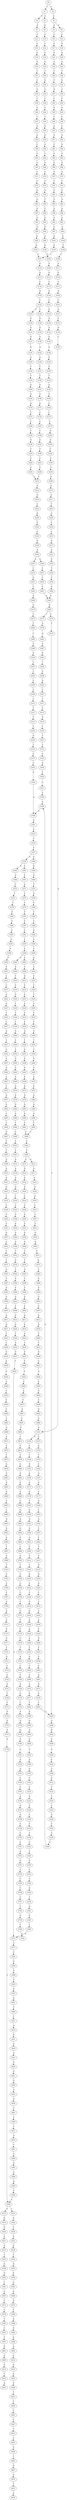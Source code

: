 strict digraph  {
	S0 -> S1 [ label = T ];
	S0 -> S2 [ label = C ];
	S1 -> S3 [ label = A ];
	S1 -> S4 [ label = G ];
	S2 -> S5 [ label = A ];
	S3 -> S6 [ label = G ];
	S4 -> S7 [ label = A ];
	S5 -> S8 [ label = G ];
	S5 -> S9 [ label = A ];
	S6 -> S10 [ label = C ];
	S7 -> S11 [ label = C ];
	S8 -> S12 [ label = C ];
	S9 -> S13 [ label = C ];
	S10 -> S14 [ label = C ];
	S11 -> S15 [ label = C ];
	S12 -> S16 [ label = G ];
	S13 -> S17 [ label = C ];
	S14 -> S18 [ label = G ];
	S15 -> S19 [ label = G ];
	S16 -> S20 [ label = G ];
	S17 -> S21 [ label = A ];
	S18 -> S22 [ label = G ];
	S19 -> S23 [ label = G ];
	S20 -> S24 [ label = G ];
	S21 -> S25 [ label = G ];
	S22 -> S26 [ label = T ];
	S23 -> S27 [ label = T ];
	S24 -> S28 [ label = T ];
	S25 -> S29 [ label = T ];
	S26 -> S30 [ label = G ];
	S27 -> S31 [ label = C ];
	S28 -> S32 [ label = G ];
	S29 -> S33 [ label = C ];
	S30 -> S34 [ label = A ];
	S31 -> S35 [ label = G ];
	S32 -> S36 [ label = C ];
	S33 -> S37 [ label = G ];
	S34 -> S38 [ label = C ];
	S35 -> S39 [ label = C ];
	S36 -> S40 [ label = C ];
	S37 -> S41 [ label = C ];
	S38 -> S42 [ label = G ];
	S39 -> S43 [ label = G ];
	S40 -> S44 [ label = G ];
	S41 -> S45 [ label = G ];
	S42 -> S46 [ label = T ];
	S43 -> S47 [ label = T ];
	S44 -> S48 [ label = C ];
	S45 -> S49 [ label = C ];
	S46 -> S50 [ label = G ];
	S47 -> S51 [ label = A ];
	S48 -> S52 [ label = C ];
	S49 -> S53 [ label = A ];
	S50 -> S54 [ label = G ];
	S51 -> S55 [ label = G ];
	S52 -> S56 [ label = G ];
	S53 -> S57 [ label = G ];
	S54 -> S58 [ label = G ];
	S55 -> S59 [ label = C ];
	S56 -> S60 [ label = G ];
	S57 -> S61 [ label = C ];
	S58 -> S62 [ label = T ];
	S59 -> S63 [ label = C ];
	S60 -> S64 [ label = T ];
	S61 -> S65 [ label = C ];
	S62 -> S66 [ label = A ];
	S63 -> S67 [ label = G ];
	S64 -> S68 [ label = G ];
	S65 -> S69 [ label = G ];
	S66 -> S70 [ label = C ];
	S67 -> S71 [ label = C ];
	S68 -> S72 [ label = G ];
	S69 -> S73 [ label = G ];
	S70 -> S74 [ label = T ];
	S71 -> S75 [ label = T ];
	S72 -> S76 [ label = T ];
	S73 -> S77 [ label = T ];
	S74 -> S78 [ label = A ];
	S75 -> S79 [ label = G ];
	S76 -> S80 [ label = G ];
	S77 -> S81 [ label = G ];
	S78 -> S82 [ label = T ];
	S79 -> S83 [ label = G ];
	S80 -> S84 [ label = G ];
	S81 -> S85 [ label = G ];
	S82 -> S86 [ label = T ];
	S83 -> S87 [ label = A ];
	S84 -> S88 [ label = A ];
	S85 -> S89 [ label = A ];
	S86 -> S90 [ label = G ];
	S87 -> S91 [ label = A ];
	S88 -> S92 [ label = A ];
	S89 -> S93 [ label = A ];
	S90 -> S94 [ label = G ];
	S91 -> S95 [ label = G ];
	S92 -> S96 [ label = C ];
	S93 -> S97 [ label = G ];
	S94 -> S98 [ label = A ];
	S95 -> S99 [ label = A ];
	S96 -> S100 [ label = C ];
	S97 -> S101 [ label = A ];
	S98 -> S102 [ label = A ];
	S99 -> S103 [ label = A ];
	S100 -> S104 [ label = T ];
	S101 -> S105 [ label = A ];
	S102 -> S106 [ label = C ];
	S103 -> S107 [ label = C ];
	S104 -> S108 [ label = C ];
	S105 -> S107 [ label = C ];
	S106 -> S109 [ label = G ];
	S107 -> S110 [ label = G ];
	S108 -> S111 [ label = G ];
	S109 -> S112 [ label = G ];
	S110 -> S113 [ label = G ];
	S111 -> S114 [ label = G ];
	S112 -> S115 [ label = T ];
	S113 -> S116 [ label = C ];
	S114 -> S117 [ label = C ];
	S115 -> S118 [ label = A ];
	S116 -> S119 [ label = A ];
	S117 -> S120 [ label = A ];
	S118 -> S121 [ label = C ];
	S119 -> S122 [ label = C ];
	S120 -> S123 [ label = C ];
	S121 -> S124 [ label = G ];
	S122 -> S125 [ label = C ];
	S122 -> S126 [ label = T ];
	S123 -> S127 [ label = G ];
	S124 -> S128 [ label = A ];
	S125 -> S129 [ label = G ];
	S126 -> S130 [ label = G ];
	S127 -> S131 [ label = C ];
	S128 -> S132 [ label = A ];
	S129 -> S133 [ label = G ];
	S130 -> S134 [ label = G ];
	S131 -> S135 [ label = G ];
	S132 -> S136 [ label = G ];
	S133 -> S137 [ label = G ];
	S134 -> S138 [ label = G ];
	S135 -> S139 [ label = C ];
	S136 -> S140 [ label = A ];
	S137 -> S141 [ label = A ];
	S138 -> S142 [ label = A ];
	S139 -> S143 [ label = G ];
	S140 -> S144 [ label = A ];
	S141 -> S145 [ label = A ];
	S142 -> S146 [ label = A ];
	S143 -> S147 [ label = C ];
	S143 -> S148 [ label = G ];
	S144 -> S149 [ label = G ];
	S145 -> S150 [ label = T ];
	S146 -> S151 [ label = C ];
	S147 -> S152 [ label = G ];
	S148 -> S153 [ label = C ];
	S149 -> S154 [ label = T ];
	S150 -> S155 [ label = T ];
	S151 -> S156 [ label = T ];
	S152 -> S157 [ label = T ];
	S153 -> S158 [ label = T ];
	S154 -> S159 [ label = G ];
	S155 -> S160 [ label = G ];
	S156 -> S161 [ label = G ];
	S157 -> S162 [ label = C ];
	S158 -> S163 [ label = G ];
	S159 -> S164 [ label = T ];
	S160 -> S165 [ label = A ];
	S161 -> S166 [ label = G ];
	S162 -> S167 [ label = G ];
	S163 -> S168 [ label = G ];
	S164 -> S169 [ label = C ];
	S165 -> S170 [ label = A ];
	S166 -> S171 [ label = A ];
	S167 -> S172 [ label = A ];
	S168 -> S173 [ label = A ];
	S169 -> S174 [ label = C ];
	S170 -> S175 [ label = C ];
	S171 -> S176 [ label = C ];
	S172 -> S177 [ label = C ];
	S173 -> S178 [ label = A ];
	S174 -> S179 [ label = T ];
	S175 -> S180 [ label = C ];
	S176 -> S181 [ label = C ];
	S177 -> S182 [ label = G ];
	S178 -> S183 [ label = T ];
	S179 -> S184 [ label = G ];
	S180 -> S185 [ label = C ];
	S181 -> S186 [ label = C ];
	S182 -> S187 [ label = C ];
	S183 -> S188 [ label = G ];
	S184 -> S189 [ label = G ];
	S185 -> S190 [ label = G ];
	S186 -> S191 [ label = G ];
	S187 -> S192 [ label = G ];
	S188 -> S193 [ label = G ];
	S189 -> S194 [ label = C ];
	S190 -> S195 [ label = T ];
	S191 -> S196 [ label = T ];
	S192 -> S197 [ label = C ];
	S193 -> S198 [ label = G ];
	S194 -> S199 [ label = C ];
	S195 -> S200 [ label = C ];
	S196 -> S201 [ label = C ];
	S197 -> S202 [ label = C ];
	S198 -> S203 [ label = G ];
	S199 -> S204 [ label = T ];
	S200 -> S205 [ label = T ];
	S201 -> S206 [ label = T ];
	S202 -> S207 [ label = T ];
	S203 -> S208 [ label = T ];
	S204 -> S209 [ label = G ];
	S205 -> S210 [ label = C ];
	S206 -> S210 [ label = C ];
	S207 -> S211 [ label = C ];
	S208 -> S212 [ label = C ];
	S209 -> S213 [ label = G ];
	S210 -> S214 [ label = G ];
	S211 -> S215 [ label = G ];
	S212 -> S216 [ label = C ];
	S213 -> S217 [ label = G ];
	S214 -> S218 [ label = G ];
	S215 -> S219 [ label = G ];
	S216 -> S220 [ label = G ];
	S217 -> S221 [ label = T ];
	S218 -> S222 [ label = C ];
	S219 -> S223 [ label = G ];
	S220 -> S224 [ label = C ];
	S221 -> S225 [ label = C ];
	S222 -> S226 [ label = A ];
	S223 -> S227 [ label = C ];
	S224 -> S228 [ label = C ];
	S225 -> S229 [ label = C ];
	S226 -> S230 [ label = C ];
	S227 -> S231 [ label = T ];
	S228 -> S232 [ label = G ];
	S229 -> S233 [ label = C ];
	S230 -> S234 [ label = C ];
	S231 -> S235 [ label = C ];
	S232 -> S236 [ label = G ];
	S233 -> S237 [ label = G ];
	S234 -> S238 [ label = G ];
	S235 -> S239 [ label = A ];
	S236 -> S240 [ label = A ];
	S237 -> S241 [ label = A ];
	S238 -> S242 [ label = A ];
	S239 -> S243 [ label = C ];
	S240 -> S244 [ label = A ];
	S241 -> S245 [ label = G ];
	S242 -> S246 [ label = G ];
	S242 -> S247 [ label = A ];
	S243 -> S248 [ label = G ];
	S244 -> S249 [ label = C ];
	S245 -> S250 [ label = T ];
	S246 -> S251 [ label = T ];
	S247 -> S252 [ label = T ];
	S248 -> S253 [ label = T ];
	S249 -> S254 [ label = T ];
	S250 -> S255 [ label = C ];
	S251 -> S256 [ label = C ];
	S252 -> S257 [ label = G ];
	S253 -> S258 [ label = C ];
	S254 -> S259 [ label = G ];
	S255 -> S260 [ label = C ];
	S256 -> S261 [ label = C ];
	S257 -> S262 [ label = T ];
	S258 -> S263 [ label = C ];
	S259 -> S264 [ label = C ];
	S260 -> S265 [ label = A ];
	S261 -> S265 [ label = A ];
	S262 -> S266 [ label = A ];
	S263 -> S267 [ label = A ];
	S264 -> S268 [ label = A ];
	S265 -> S269 [ label = G ];
	S266 -> S270 [ label = G ];
	S267 -> S271 [ label = G ];
	S268 -> S272 [ label = A ];
	S269 -> S273 [ label = T ];
	S269 -> S274 [ label = C ];
	S270 -> S275 [ label = T ];
	S271 -> S276 [ label = C ];
	S272 -> S277 [ label = C ];
	S273 -> S278 [ label = A ];
	S274 -> S279 [ label = T ];
	S275 -> S280 [ label = T ];
	S276 -> S281 [ label = T ];
	S277 -> S282 [ label = C ];
	S278 -> S283 [ label = G ];
	S279 -> S284 [ label = T ];
	S280 -> S285 [ label = T ];
	S281 -> S284 [ label = T ];
	S282 -> S286 [ label = A ];
	S283 -> S287 [ label = G ];
	S284 -> S288 [ label = C ];
	S285 -> S289 [ label = C ];
	S286 -> S290 [ label = G ];
	S287 -> S291 [ label = G ];
	S288 -> S292 [ label = A ];
	S289 -> S293 [ label = A ];
	S290 -> S294 [ label = A ];
	S291 -> S295 [ label = T ];
	S292 -> S296 [ label = C ];
	S293 -> S297 [ label = C ];
	S294 -> S298 [ label = A ];
	S295 -> S299 [ label = C ];
	S296 -> S300 [ label = G ];
	S297 -> S301 [ label = T ];
	S298 -> S302 [ label = C ];
	S299 -> S303 [ label = A ];
	S300 -> S304 [ label = C ];
	S301 -> S305 [ label = C ];
	S302 -> S306 [ label = A ];
	S303 -> S307 [ label = C ];
	S304 -> S308 [ label = C ];
	S305 -> S309 [ label = C ];
	S306 -> S310 [ label = G ];
	S307 -> S311 [ label = T ];
	S308 -> S312 [ label = C ];
	S309 -> S313 [ label = T ];
	S310 -> S314 [ label = C ];
	S311 -> S315 [ label = C ];
	S312 -> S316 [ label = T ];
	S313 -> S317 [ label = T ];
	S314 -> S318 [ label = C ];
	S315 -> S319 [ label = G ];
	S316 -> S320 [ label = T ];
	S317 -> S321 [ label = T ];
	S318 -> S322 [ label = G ];
	S319 -> S323 [ label = C ];
	S320 -> S324 [ label = C ];
	S321 -> S325 [ label = C ];
	S322 -> S326 [ label = T ];
	S323 -> S327 [ label = T ];
	S324 -> S328 [ label = A ];
	S325 -> S329 [ label = A ];
	S326 -> S330 [ label = C ];
	S327 -> S331 [ label = T ];
	S328 -> S332 [ label = T ];
	S329 -> S333 [ label = T ];
	S330 -> S334 [ label = C ];
	S331 -> S335 [ label = C ];
	S332 -> S336 [ label = C ];
	S333 -> S337 [ label = C ];
	S334 -> S338 [ label = T ];
	S335 -> S339 [ label = A ];
	S336 -> S340 [ label = C ];
	S337 -> S341 [ label = C ];
	S338 -> S342 [ label = C ];
	S339 -> S343 [ label = T ];
	S340 -> S344 [ label = A ];
	S341 -> S345 [ label = A ];
	S342 -> S346 [ label = T ];
	S343 -> S347 [ label = C ];
	S344 -> S348 [ label = G ];
	S345 -> S348 [ label = G ];
	S346 -> S349 [ label = G ];
	S347 -> S350 [ label = C ];
	S348 -> S351 [ label = A ];
	S349 -> S352 [ label = T ];
	S350 -> S344 [ label = A ];
	S351 -> S353 [ label = A ];
	S352 -> S354 [ label = C ];
	S353 -> S355 [ label = C ];
	S354 -> S356 [ label = G ];
	S355 -> S357 [ label = C ];
	S356 -> S358 [ label = T ];
	S357 -> S359 [ label = A ];
	S357 -> S360 [ label = G ];
	S358 -> S361 [ label = G ];
	S359 -> S362 [ label = G ];
	S359 -> S363 [ label = C ];
	S360 -> S364 [ label = G ];
	S361 -> S365 [ label = G ];
	S362 -> S366 [ label = A ];
	S363 -> S367 [ label = C ];
	S364 -> S368 [ label = A ];
	S365 -> S369 [ label = T ];
	S366 -> S370 [ label = C ];
	S367 -> S371 [ label = A ];
	S368 -> S372 [ label = C ];
	S369 -> S373 [ label = A ];
	S370 -> S374 [ label = T ];
	S371 -> S375 [ label = C ];
	S372 -> S376 [ label = G ];
	S373 -> S377 [ label = C ];
	S374 -> S378 [ label = C ];
	S375 -> S379 [ label = C ];
	S376 -> S380 [ label = C ];
	S377 -> S381 [ label = C ];
	S378 -> S382 [ label = C ];
	S379 -> S383 [ label = C ];
	S380 -> S384 [ label = C ];
	S381 -> S385 [ label = G ];
	S382 -> S386 [ label = C ];
	S383 -> S387 [ label = C ];
	S384 -> S388 [ label = C ];
	S385 -> S389 [ label = G ];
	S386 -> S390 [ label = A ];
	S387 -> S391 [ label = T ];
	S388 -> S392 [ label = A ];
	S389 -> S393 [ label = T ];
	S390 -> S394 [ label = T ];
	S391 -> S395 [ label = T ];
	S392 -> S396 [ label = T ];
	S393 -> S397 [ label = G ];
	S394 -> S398 [ label = C ];
	S395 -> S399 [ label = C ];
	S396 -> S400 [ label = C ];
	S397 -> S401 [ label = G ];
	S398 -> S402 [ label = T ];
	S399 -> S403 [ label = C ];
	S399 -> S404 [ label = G ];
	S400 -> S405 [ label = G ];
	S401 -> S406 [ label = T ];
	S402 -> S407 [ label = G ];
	S403 -> S408 [ label = T ];
	S404 -> S409 [ label = A ];
	S405 -> S410 [ label = T ];
	S406 -> S411 [ label = T ];
	S407 -> S412 [ label = C ];
	S408 -> S413 [ label = G ];
	S409 -> S414 [ label = T ];
	S410 -> S415 [ label = C ];
	S411 -> S416 [ label = A ];
	S412 -> S417 [ label = C ];
	S413 -> S418 [ label = T ];
	S414 -> S419 [ label = C ];
	S415 -> S420 [ label = C ];
	S416 -> S421 [ label = G ];
	S417 -> S422 [ label = A ];
	S418 -> S423 [ label = C ];
	S419 -> S424 [ label = G ];
	S420 -> S425 [ label = T ];
	S421 -> S426 [ label = A ];
	S422 -> S427 [ label = G ];
	S423 -> S428 [ label = C ];
	S424 -> S429 [ label = T ];
	S425 -> S430 [ label = C ];
	S426 -> S431 [ label = A ];
	S427 -> S432 [ label = T ];
	S428 -> S433 [ label = T ];
	S429 -> S434 [ label = T ];
	S430 -> S435 [ label = T ];
	S431 -> S436 [ label = G ];
	S432 -> S437 [ label = C ];
	S433 -> S438 [ label = T ];
	S434 -> S439 [ label = T ];
	S435 -> S440 [ label = T ];
	S436 -> S441 [ label = G ];
	S437 -> S442 [ label = G ];
	S438 -> S443 [ label = G ];
	S439 -> S444 [ label = G ];
	S440 -> S445 [ label = C ];
	S441 -> S446 [ label = G ];
	S442 -> S447 [ label = T ];
	S443 -> S448 [ label = T ];
	S444 -> S449 [ label = T ];
	S445 -> S450 [ label = T ];
	S446 -> S451 [ label = G ];
	S447 -> S452 [ label = A ];
	S448 -> S453 [ label = A ];
	S449 -> S454 [ label = A ];
	S450 -> S455 [ label = C ];
	S451 -> S456 [ label = G ];
	S452 -> S457 [ label = A ];
	S453 -> S458 [ label = G ];
	S454 -> S459 [ label = G ];
	S455 -> S460 [ label = G ];
	S456 -> S461 [ label = T ];
	S457 -> S462 [ label = G ];
	S458 -> S463 [ label = G ];
	S459 -> S464 [ label = G ];
	S460 -> S465 [ label = G ];
	S461 -> S466 [ label = C ];
	S462 -> S467 [ label = A ];
	S463 -> S468 [ label = A ];
	S464 -> S469 [ label = A ];
	S465 -> S470 [ label = A ];
	S466 -> S471 [ label = C ];
	S467 -> S472 [ label = C ];
	S468 -> S473 [ label = G ];
	S469 -> S474 [ label = A ];
	S470 -> S475 [ label = G ];
	S471 -> S476 [ label = G ];
	S472 -> S477 [ label = G ];
	S473 -> S478 [ label = A ];
	S474 -> S479 [ label = A ];
	S475 -> S480 [ label = A ];
	S476 -> S481 [ label = T ];
	S477 -> S482 [ label = G ];
	S478 -> S483 [ label = G ];
	S479 -> S484 [ label = G ];
	S480 -> S485 [ label = G ];
	S481 -> S486 [ label = C ];
	S482 -> S487 [ label = C ];
	S483 -> S488 [ label = G ];
	S484 -> S489 [ label = G ];
	S485 -> S490 [ label = G ];
	S486 -> S491 [ label = G ];
	S487 -> S492 [ label = T ];
	S488 -> S493 [ label = T ];
	S489 -> S494 [ label = T ];
	S490 -> S495 [ label = T ];
	S491 -> S496 [ label = G ];
	S492 -> S497 [ label = C ];
	S493 -> S498 [ label = C ];
	S494 -> S499 [ label = C ];
	S495 -> S498 [ label = C ];
	S496 -> S500 [ label = A ];
	S497 -> S501 [ label = T ];
	S498 -> S502 [ label = C ];
	S499 -> S503 [ label = C ];
	S500 -> S504 [ label = A ];
	S501 -> S505 [ label = C ];
	S502 -> S506 [ label = C ];
	S503 -> S507 [ label = C ];
	S504 -> S508 [ label = C ];
	S505 -> S509 [ label = G ];
	S506 -> S510 [ label = A ];
	S506 -> S511 [ label = G ];
	S507 -> S512 [ label = G ];
	S508 -> S513 [ label = A ];
	S508 -> S514 [ label = T ];
	S509 -> S515 [ label = A ];
	S510 -> S516 [ label = G ];
	S511 -> S517 [ label = G ];
	S512 -> S518 [ label = A ];
	S513 -> S519 [ label = G ];
	S514 -> S520 [ label = A ];
	S515 -> S521 [ label = A ];
	S516 -> S522 [ label = A ];
	S517 -> S523 [ label = A ];
	S518 -> S524 [ label = A ];
	S519 -> S525 [ label = G ];
	S520 -> S526 [ label = C ];
	S521 -> S527 [ label = G ];
	S522 -> S528 [ label = G ];
	S523 -> S529 [ label = G ];
	S524 -> S530 [ label = G ];
	S525 -> S531 [ label = A ];
	S526 -> S532 [ label = A ];
	S527 -> S533 [ label = T ];
	S528 -> S534 [ label = C ];
	S529 -> S535 [ label = G ];
	S530 -> S536 [ label = T ];
	S531 -> S537 [ label = A ];
	S532 -> S538 [ label = A ];
	S533 -> S539 [ label = C ];
	S534 -> S540 [ label = C ];
	S535 -> S541 [ label = C ];
	S536 -> S542 [ label = C ];
	S537 -> S543 [ label = T ];
	S538 -> S544 [ label = C ];
	S539 -> S545 [ label = G ];
	S540 -> S546 [ label = A ];
	S541 -> S547 [ label = G ];
	S542 -> S548 [ label = G ];
	S543 -> S549 [ label = A ];
	S544 -> S550 [ label = G ];
	S545 -> S551 [ label = C ];
	S546 -> S552 [ label = C ];
	S547 -> S553 [ label = T ];
	S548 -> S554 [ label = A ];
	S549 -> S555 [ label = G ];
	S550 -> S556 [ label = A ];
	S551 -> S557 [ label = G ];
	S552 -> S558 [ label = G ];
	S553 -> S559 [ label = G ];
	S554 -> S560 [ label = G ];
	S555 -> S561 [ label = T ];
	S556 -> S562 [ label = A ];
	S557 -> S563 [ label = G ];
	S558 -> S564 [ label = G ];
	S559 -> S565 [ label = G ];
	S560 -> S566 [ label = G ];
	S561 -> S567 [ label = C ];
	S562 -> S568 [ label = A ];
	S563 -> S569 [ label = C ];
	S564 -> S570 [ label = T ];
	S565 -> S571 [ label = T ];
	S566 -> S572 [ label = T ];
	S567 -> S573 [ label = T ];
	S568 -> S574 [ label = A ];
	S569 -> S575 [ label = T ];
	S570 -> S576 [ label = T ];
	S571 -> S577 [ label = A ];
	S572 -> S578 [ label = A ];
	S573 -> S579 [ label = C ];
	S574 -> S580 [ label = C ];
	S575 -> S581 [ label = A ];
	S576 -> S582 [ label = A ];
	S577 -> S583 [ label = T ];
	S578 -> S584 [ label = T ];
	S579 -> S585 [ label = T ];
	S580 -> S586 [ label = A ];
	S581 -> S587 [ label = T ];
	S582 -> S588 [ label = C ];
	S583 -> S589 [ label = G ];
	S584 -> S590 [ label = A ];
	S585 -> S591 [ label = C ];
	S586 -> S592 [ label = G ];
	S587 -> S593 [ label = A ];
	S588 -> S594 [ label = T ];
	S589 -> S595 [ label = A ];
	S590 -> S596 [ label = A ];
	S591 -> S597 [ label = T ];
	S592 -> S598 [ label = A ];
	S593 -> S599 [ label = G ];
	S594 -> S600 [ label = G ];
	S595 -> S601 [ label = G ];
	S596 -> S602 [ label = G ];
	S597 -> S603 [ label = G ];
	S598 -> S604 [ label = A ];
	S599 -> S605 [ label = T ];
	S600 -> S606 [ label = C ];
	S601 -> S607 [ label = C ];
	S602 -> S608 [ label = T ];
	S603 -> S609 [ label = A ];
	S604 -> S610 [ label = G ];
	S605 -> S611 [ label = A ];
	S606 -> S612 [ label = A ];
	S607 -> S613 [ label = G ];
	S608 -> S614 [ label = C ];
	S609 -> S615 [ label = G ];
	S610 -> S616 [ label = G ];
	S611 -> S617 [ label = G ];
	S612 -> S618 [ label = G ];
	S613 -> S619 [ label = G ];
	S614 -> S620 [ label = G ];
	S615 -> S621 [ label = T ];
	S616 -> S622 [ label = G ];
	S617 -> S623 [ label = C ];
	S618 -> S624 [ label = A ];
	S619 -> S625 [ label = T ];
	S620 -> S626 [ label = T ];
	S621 -> S627 [ label = A ];
	S622 -> S628 [ label = G ];
	S623 -> S629 [ label = C ];
	S624 -> S630 [ label = C ];
	S625 -> S631 [ label = C ];
	S626 -> S632 [ label = G ];
	S628 -> S633 [ label = T ];
	S629 -> S634 [ label = G ];
	S630 -> S635 [ label = G ];
	S631 -> S636 [ label = G ];
	S632 -> S637 [ label = G ];
	S633 -> S638 [ label = C ];
	S634 -> S639 [ label = A ];
	S635 -> S640 [ label = G ];
	S636 -> S641 [ label = C ];
	S637 -> S642 [ label = T ];
	S638 -> S643 [ label = T ];
	S639 -> S644 [ label = A ];
	S640 -> S645 [ label = A ];
	S641 -> S646 [ label = A ];
	S642 -> S373 [ label = A ];
	S643 -> S647 [ label = C ];
	S644 -> S648 [ label = A ];
	S645 -> S649 [ label = C ];
	S646 -> S650 [ label = C ];
	S647 -> S651 [ label = T ];
	S648 -> S652 [ label = C ];
	S649 -> S653 [ label = A ];
	S650 -> S654 [ label = G ];
	S651 -> S655 [ label = C ];
	S652 -> S656 [ label = C ];
	S653 -> S657 [ label = C ];
	S654 -> S658 [ label = C ];
	S655 -> S659 [ label = G ];
	S656 -> S660 [ label = C ];
	S657 -> S661 [ label = A ];
	S658 -> S662 [ label = G ];
	S659 -> S663 [ label = T ];
	S660 -> S664 [ label = C ];
	S661 -> S665 [ label = C ];
	S662 -> S666 [ label = C ];
	S663 -> S667 [ label = G ];
	S664 -> S668 [ label = G ];
	S665 -> S669 [ label = C ];
	S666 -> S143 [ label = G ];
	S667 -> S670 [ label = G ];
	S668 -> S671 [ label = A ];
	S669 -> S672 [ label = T ];
	S670 -> S673 [ label = T ];
	S671 -> S674 [ label = C ];
	S672 -> S675 [ label = C ];
	S673 -> S676 [ label = A ];
	S674 -> S677 [ label = T ];
	S675 -> S678 [ label = T ];
	S677 -> S679 [ label = A ];
	S678 -> S680 [ label = A ];
	S679 -> S681 [ label = G ];
	S680 -> S682 [ label = G ];
	S681 -> S683 [ label = A ];
	S682 -> S684 [ label = A ];
	S683 -> S685 [ label = A ];
	S684 -> S686 [ label = A ];
	S685 -> S687 [ label = T ];
	S686 -> S688 [ label = C ];
	S687 -> S689 [ label = C ];
	S688 -> S690 [ label = G ];
	S689 -> S691 [ label = G ];
	S690 -> S692 [ label = A ];
	S691 -> S693 [ label = G ];
	S692 -> S694 [ label = G ];
	S693 -> S695 [ label = G ];
	S694 -> S696 [ label = G ];
	S695 -> S697 [ label = T ];
	S696 -> S698 [ label = T ];
	S697 -> S699 [ label = A ];
	S698 -> S700 [ label = G ];
	S699 -> S701 [ label = T ];
	S700 -> S702 [ label = T ];
	S701 -> S703 [ label = C ];
	S702 -> S704 [ label = C ];
	S703 -> S705 [ label = C ];
	S704 -> S706 [ label = C ];
	S705 -> S707 [ label = C ];
	S706 -> S708 [ label = C ];
	S707 -> S709 [ label = G ];
	S708 -> S710 [ label = T ];
	S709 -> S711 [ label = A ];
	S710 -> S712 [ label = G ];
	S711 -> S713 [ label = A ];
	S712 -> S714 [ label = T ];
	S713 -> S715 [ label = A ];
	S714 -> S716 [ label = C ];
	S715 -> S717 [ label = G ];
	S716 -> S718 [ label = C ];
	S717 -> S719 [ label = T ];
	S718 -> S720 [ label = T ];
	S719 -> S721 [ label = G ];
	S720 -> S722 [ label = A ];
	S721 -> S723 [ label = T ];
	S722 -> S724 [ label = C ];
	S723 -> S725 [ label = C ];
	S724 -> S726 [ label = T ];
	S725 -> S727 [ label = G ];
	S726 -> S728 [ label = A ];
	S727 -> S729 [ label = T ];
	S728 -> S730 [ label = C ];
	S729 -> S731 [ label = C ];
	S730 -> S732 [ label = C ];
	S731 -> S733 [ label = G ];
	S732 -> S734 [ label = A ];
	S733 -> S735 [ label = G ];
	S734 -> S736 [ label = G ];
	S735 -> S737 [ label = A ];
	S736 -> S738 [ label = G ];
	S737 -> S739 [ label = A ];
	S738 -> S740 [ label = A ];
	S739 -> S508 [ label = C ];
	S740 -> S741 [ label = G ];
	S741 -> S742 [ label = A ];
	S742 -> S743 [ label = G ];
	S743 -> S744 [ label = T ];
	S744 -> S745 [ label = C ];
	S745 -> S746 [ label = A ];
	S746 -> S747 [ label = G ];
	S747 -> S748 [ label = G ];
	S748 -> S749 [ label = A ];
	S749 -> S750 [ label = C ];
	S750 -> S751 [ label = C ];
	S751 -> S752 [ label = A ];
	S752 -> S753 [ label = G ];
	S753 -> S754 [ label = T ];
	S754 -> S755 [ label = C ];
	S755 -> S756 [ label = T ];
	S756 -> S757 [ label = C ];
	S757 -> S758 [ label = T ];
	S758 -> S759 [ label = G ];
	S759 -> S760 [ label = T ];
	S760 -> S761 [ label = A ];
}
